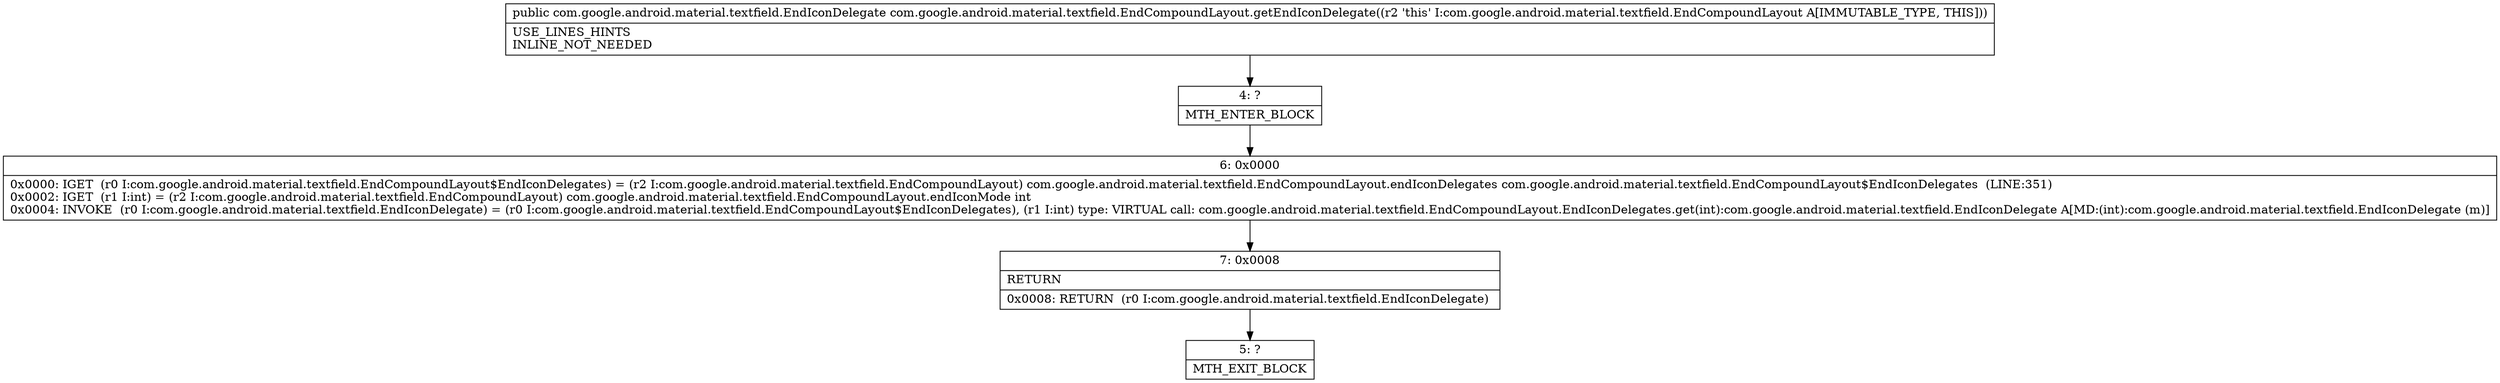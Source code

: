 digraph "CFG forcom.google.android.material.textfield.EndCompoundLayout.getEndIconDelegate()Lcom\/google\/android\/material\/textfield\/EndIconDelegate;" {
Node_4 [shape=record,label="{4\:\ ?|MTH_ENTER_BLOCK\l}"];
Node_6 [shape=record,label="{6\:\ 0x0000|0x0000: IGET  (r0 I:com.google.android.material.textfield.EndCompoundLayout$EndIconDelegates) = (r2 I:com.google.android.material.textfield.EndCompoundLayout) com.google.android.material.textfield.EndCompoundLayout.endIconDelegates com.google.android.material.textfield.EndCompoundLayout$EndIconDelegates  (LINE:351)\l0x0002: IGET  (r1 I:int) = (r2 I:com.google.android.material.textfield.EndCompoundLayout) com.google.android.material.textfield.EndCompoundLayout.endIconMode int \l0x0004: INVOKE  (r0 I:com.google.android.material.textfield.EndIconDelegate) = (r0 I:com.google.android.material.textfield.EndCompoundLayout$EndIconDelegates), (r1 I:int) type: VIRTUAL call: com.google.android.material.textfield.EndCompoundLayout.EndIconDelegates.get(int):com.google.android.material.textfield.EndIconDelegate A[MD:(int):com.google.android.material.textfield.EndIconDelegate (m)]\l}"];
Node_7 [shape=record,label="{7\:\ 0x0008|RETURN\l|0x0008: RETURN  (r0 I:com.google.android.material.textfield.EndIconDelegate) \l}"];
Node_5 [shape=record,label="{5\:\ ?|MTH_EXIT_BLOCK\l}"];
MethodNode[shape=record,label="{public com.google.android.material.textfield.EndIconDelegate com.google.android.material.textfield.EndCompoundLayout.getEndIconDelegate((r2 'this' I:com.google.android.material.textfield.EndCompoundLayout A[IMMUTABLE_TYPE, THIS]))  | USE_LINES_HINTS\lINLINE_NOT_NEEDED\l}"];
MethodNode -> Node_4;Node_4 -> Node_6;
Node_6 -> Node_7;
Node_7 -> Node_5;
}

